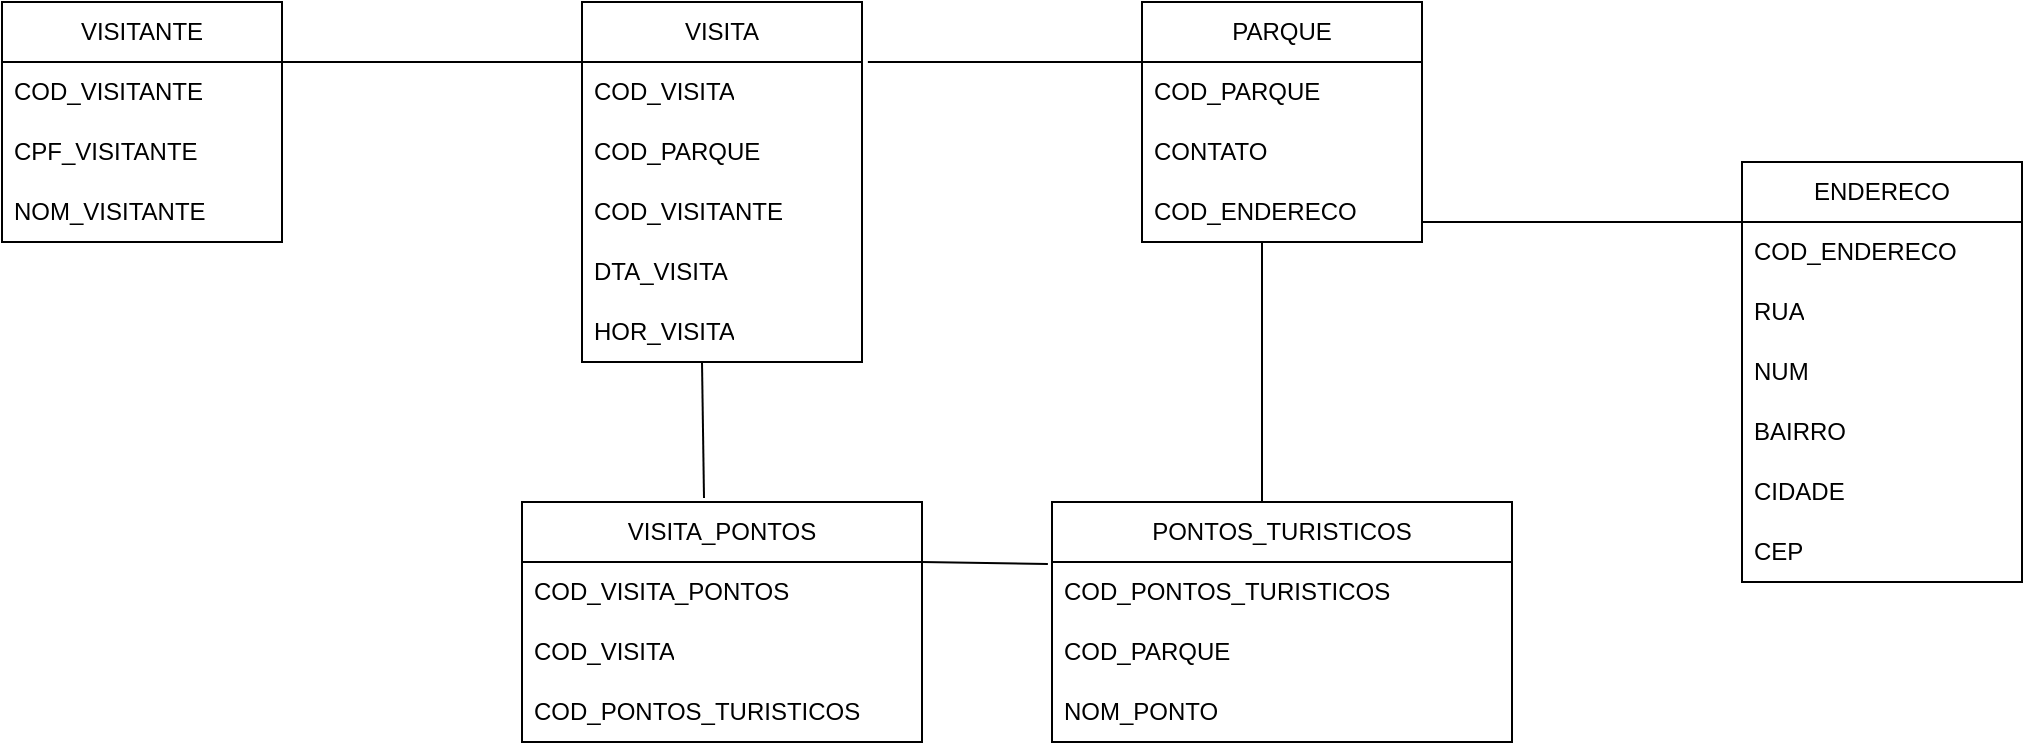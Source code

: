 <mxfile version="21.7.5" type="google">
  <diagram name="Página-1" id="EkNu8nf2WDGn7b4xasiE">
    <mxGraphModel grid="1" page="1" gridSize="10" guides="1" tooltips="1" connect="1" arrows="1" fold="1" pageScale="1" pageWidth="827" pageHeight="1169" math="0" shadow="0">
      <root>
        <mxCell id="0" />
        <mxCell id="1" parent="0" />
        <mxCell id="JmyUMcoRIinaRBtTg8_--1" value="PARQUE" style="swimlane;fontStyle=0;childLayout=stackLayout;horizontal=1;startSize=30;horizontalStack=0;resizeParent=1;resizeParentMax=0;resizeLast=0;collapsible=1;marginBottom=0;whiteSpace=wrap;html=1;" vertex="1" parent="1">
          <mxGeometry x="620" y="330" width="140" height="120" as="geometry" />
        </mxCell>
        <mxCell id="JmyUMcoRIinaRBtTg8_--3" value="COD_PARQUE" style="text;strokeColor=none;fillColor=none;align=left;verticalAlign=middle;spacingLeft=4;spacingRight=4;overflow=hidden;points=[[0,0.5],[1,0.5]];portConstraint=eastwest;rotatable=0;whiteSpace=wrap;html=1;" vertex="1" parent="JmyUMcoRIinaRBtTg8_--1">
          <mxGeometry y="30" width="140" height="30" as="geometry" />
        </mxCell>
        <mxCell id="JmyUMcoRIinaRBtTg8_--5" value="CONTATO" style="text;strokeColor=none;fillColor=none;align=left;verticalAlign=middle;spacingLeft=4;spacingRight=4;overflow=hidden;points=[[0,0.5],[1,0.5]];portConstraint=eastwest;rotatable=0;whiteSpace=wrap;html=1;" vertex="1" parent="JmyUMcoRIinaRBtTg8_--1">
          <mxGeometry y="60" width="140" height="30" as="geometry" />
        </mxCell>
        <mxCell id="JmyUMcoRIinaRBtTg8_--4" value="COD_ENDERECO" style="text;strokeColor=none;fillColor=none;align=left;verticalAlign=middle;spacingLeft=4;spacingRight=4;overflow=hidden;points=[[0,0.5],[1,0.5]];portConstraint=eastwest;rotatable=0;whiteSpace=wrap;html=1;" vertex="1" parent="JmyUMcoRIinaRBtTg8_--1">
          <mxGeometry y="90" width="140" height="30" as="geometry" />
        </mxCell>
        <mxCell id="JmyUMcoRIinaRBtTg8_--7" value="PONTOS_TURISTICOS" style="swimlane;fontStyle=0;childLayout=stackLayout;horizontal=1;startSize=30;horizontalStack=0;resizeParent=1;resizeParentMax=0;resizeLast=0;collapsible=1;marginBottom=0;whiteSpace=wrap;html=1;" vertex="1" parent="1">
          <mxGeometry x="575" y="580" width="230" height="120" as="geometry" />
        </mxCell>
        <mxCell id="JmyUMcoRIinaRBtTg8_--8" value="COD_PONTOS_TURISTICOS" style="text;strokeColor=none;fillColor=none;align=left;verticalAlign=middle;spacingLeft=4;spacingRight=4;overflow=hidden;points=[[0,0.5],[1,0.5]];portConstraint=eastwest;rotatable=0;whiteSpace=wrap;html=1;" vertex="1" parent="JmyUMcoRIinaRBtTg8_--7">
          <mxGeometry y="30" width="230" height="30" as="geometry" />
        </mxCell>
        <mxCell id="JmyUMcoRIinaRBtTg8_--43" value="COD_PARQUE" style="text;strokeColor=none;fillColor=none;align=left;verticalAlign=middle;spacingLeft=4;spacingRight=4;overflow=hidden;points=[[0,0.5],[1,0.5]];portConstraint=eastwest;rotatable=0;whiteSpace=wrap;html=1;" vertex="1" parent="JmyUMcoRIinaRBtTg8_--7">
          <mxGeometry y="60" width="230" height="30" as="geometry" />
        </mxCell>
        <mxCell id="JmyUMcoRIinaRBtTg8_--9" value="NOM_PONTO" style="text;strokeColor=none;fillColor=none;align=left;verticalAlign=middle;spacingLeft=4;spacingRight=4;overflow=hidden;points=[[0,0.5],[1,0.5]];portConstraint=eastwest;rotatable=0;whiteSpace=wrap;html=1;" vertex="1" parent="JmyUMcoRIinaRBtTg8_--7">
          <mxGeometry y="90" width="230" height="30" as="geometry" />
        </mxCell>
        <mxCell id="JmyUMcoRIinaRBtTg8_--11" value="VISITANTE" style="swimlane;fontStyle=0;childLayout=stackLayout;horizontal=1;startSize=30;horizontalStack=0;resizeParent=1;resizeParentMax=0;resizeLast=0;collapsible=1;marginBottom=0;whiteSpace=wrap;html=1;" vertex="1" parent="1">
          <mxGeometry x="50" y="330" width="140" height="120" as="geometry" />
        </mxCell>
        <mxCell id="JmyUMcoRIinaRBtTg8_--12" value="COD_VISITANTE" style="text;strokeColor=none;fillColor=none;align=left;verticalAlign=middle;spacingLeft=4;spacingRight=4;overflow=hidden;points=[[0,0.5],[1,0.5]];portConstraint=eastwest;rotatable=0;whiteSpace=wrap;html=1;" vertex="1" parent="JmyUMcoRIinaRBtTg8_--11">
          <mxGeometry y="30" width="140" height="30" as="geometry" />
        </mxCell>
        <mxCell id="JmyUMcoRIinaRBtTg8_--23" value="CPF_VISITANTE" style="text;strokeColor=none;fillColor=none;align=left;verticalAlign=middle;spacingLeft=4;spacingRight=4;overflow=hidden;points=[[0,0.5],[1,0.5]];portConstraint=eastwest;rotatable=0;whiteSpace=wrap;html=1;" vertex="1" parent="JmyUMcoRIinaRBtTg8_--11">
          <mxGeometry y="60" width="140" height="30" as="geometry" />
        </mxCell>
        <mxCell id="JmyUMcoRIinaRBtTg8_--13" value="NOM_VISITANTE" style="text;strokeColor=none;fillColor=none;align=left;verticalAlign=middle;spacingLeft=4;spacingRight=4;overflow=hidden;points=[[0,0.5],[1,0.5]];portConstraint=eastwest;rotatable=0;whiteSpace=wrap;html=1;" vertex="1" parent="JmyUMcoRIinaRBtTg8_--11">
          <mxGeometry y="90" width="140" height="30" as="geometry" />
        </mxCell>
        <mxCell id="JmyUMcoRIinaRBtTg8_--24" value="VISITA" style="swimlane;fontStyle=0;childLayout=stackLayout;horizontal=1;startSize=30;horizontalStack=0;resizeParent=1;resizeParentMax=0;resizeLast=0;collapsible=1;marginBottom=0;whiteSpace=wrap;html=1;" vertex="1" parent="1">
          <mxGeometry x="340" y="330" width="140" height="180" as="geometry" />
        </mxCell>
        <mxCell id="JmyUMcoRIinaRBtTg8_--25" value="COD_VISITA" style="text;strokeColor=none;fillColor=none;align=left;verticalAlign=middle;spacingLeft=4;spacingRight=4;overflow=hidden;points=[[0,0.5],[1,0.5]];portConstraint=eastwest;rotatable=0;whiteSpace=wrap;html=1;" vertex="1" parent="JmyUMcoRIinaRBtTg8_--24">
          <mxGeometry y="30" width="140" height="30" as="geometry" />
        </mxCell>
        <mxCell id="JmyUMcoRIinaRBtTg8_--30" value="COD_PARQUE" style="text;strokeColor=none;fillColor=none;align=left;verticalAlign=middle;spacingLeft=4;spacingRight=4;overflow=hidden;points=[[0,0.5],[1,0.5]];portConstraint=eastwest;rotatable=0;whiteSpace=wrap;html=1;" vertex="1" parent="JmyUMcoRIinaRBtTg8_--24">
          <mxGeometry y="60" width="140" height="30" as="geometry" />
        </mxCell>
        <mxCell id="JmyUMcoRIinaRBtTg8_--31" value="COD_VISITANTE" style="text;strokeColor=none;fillColor=none;align=left;verticalAlign=middle;spacingLeft=4;spacingRight=4;overflow=hidden;points=[[0,0.5],[1,0.5]];portConstraint=eastwest;rotatable=0;whiteSpace=wrap;html=1;" vertex="1" parent="JmyUMcoRIinaRBtTg8_--24">
          <mxGeometry y="90" width="140" height="30" as="geometry" />
        </mxCell>
        <mxCell id="JmyUMcoRIinaRBtTg8_--26" value="DTA_VISITA" style="text;strokeColor=none;fillColor=none;align=left;verticalAlign=middle;spacingLeft=4;spacingRight=4;overflow=hidden;points=[[0,0.5],[1,0.5]];portConstraint=eastwest;rotatable=0;whiteSpace=wrap;html=1;" vertex="1" parent="JmyUMcoRIinaRBtTg8_--24">
          <mxGeometry y="120" width="140" height="30" as="geometry" />
        </mxCell>
        <mxCell id="JmyUMcoRIinaRBtTg8_--27" value="HOR_VISITA" style="text;strokeColor=none;fillColor=none;align=left;verticalAlign=middle;spacingLeft=4;spacingRight=4;overflow=hidden;points=[[0,0.5],[1,0.5]];portConstraint=eastwest;rotatable=0;whiteSpace=wrap;html=1;" vertex="1" parent="JmyUMcoRIinaRBtTg8_--24">
          <mxGeometry y="150" width="140" height="30" as="geometry" />
        </mxCell>
        <mxCell id="JmyUMcoRIinaRBtTg8_--28" value="" style="endArrow=none;html=1;rounded=0;entryX=0;entryY=0;entryDx=0;entryDy=0;entryPerimeter=0;" edge="1" parent="1" target="JmyUMcoRIinaRBtTg8_--25">
          <mxGeometry width="50" height="50" relative="1" as="geometry">
            <mxPoint x="190" y="360" as="sourcePoint" />
            <mxPoint x="240" y="310" as="targetPoint" />
          </mxGeometry>
        </mxCell>
        <mxCell id="JmyUMcoRIinaRBtTg8_--29" value="" style="endArrow=none;html=1;rounded=0;exitX=1.021;exitY=0;exitDx=0;exitDy=0;exitPerimeter=0;" edge="1" parent="1" source="JmyUMcoRIinaRBtTg8_--25">
          <mxGeometry width="50" height="50" relative="1" as="geometry">
            <mxPoint x="570" y="410" as="sourcePoint" />
            <mxPoint x="620" y="360" as="targetPoint" />
          </mxGeometry>
        </mxCell>
        <mxCell id="JmyUMcoRIinaRBtTg8_--32" value="" style="endArrow=none;html=1;rounded=0;" edge="1" parent="1">
          <mxGeometry width="50" height="50" relative="1" as="geometry">
            <mxPoint x="680" y="580" as="sourcePoint" />
            <mxPoint x="680" y="450" as="targetPoint" />
          </mxGeometry>
        </mxCell>
        <mxCell id="JmyUMcoRIinaRBtTg8_--33" value="VISITA_PONTOS" style="swimlane;fontStyle=0;childLayout=stackLayout;horizontal=1;startSize=30;horizontalStack=0;resizeParent=1;resizeParentMax=0;resizeLast=0;collapsible=1;marginBottom=0;whiteSpace=wrap;html=1;" vertex="1" parent="1">
          <mxGeometry x="310" y="580" width="200" height="120" as="geometry" />
        </mxCell>
        <mxCell id="JmyUMcoRIinaRBtTg8_--34" value="COD_VISITA_PONTOS" style="text;strokeColor=none;fillColor=none;align=left;verticalAlign=middle;spacingLeft=4;spacingRight=4;overflow=hidden;points=[[0,0.5],[1,0.5]];portConstraint=eastwest;rotatable=0;whiteSpace=wrap;html=1;" vertex="1" parent="JmyUMcoRIinaRBtTg8_--33">
          <mxGeometry y="30" width="200" height="30" as="geometry" />
        </mxCell>
        <mxCell id="JmyUMcoRIinaRBtTg8_--35" value="COD_VISITA" style="text;strokeColor=none;fillColor=none;align=left;verticalAlign=middle;spacingLeft=4;spacingRight=4;overflow=hidden;points=[[0,0.5],[1,0.5]];portConstraint=eastwest;rotatable=0;whiteSpace=wrap;html=1;" vertex="1" parent="JmyUMcoRIinaRBtTg8_--33">
          <mxGeometry y="60" width="200" height="30" as="geometry" />
        </mxCell>
        <mxCell id="JmyUMcoRIinaRBtTg8_--36" value="COD_PONTOS_TURISTICOS" style="text;strokeColor=none;fillColor=none;align=left;verticalAlign=middle;spacingLeft=4;spacingRight=4;overflow=hidden;points=[[0,0.5],[1,0.5]];portConstraint=eastwest;rotatable=0;whiteSpace=wrap;html=1;" vertex="1" parent="JmyUMcoRIinaRBtTg8_--33">
          <mxGeometry y="90" width="200" height="30" as="geometry" />
        </mxCell>
        <mxCell id="JmyUMcoRIinaRBtTg8_--37" value="" style="endArrow=none;html=1;rounded=0;exitX=0.455;exitY=-0.017;exitDx=0;exitDy=0;exitPerimeter=0;" edge="1" parent="1" source="JmyUMcoRIinaRBtTg8_--33">
          <mxGeometry width="50" height="50" relative="1" as="geometry">
            <mxPoint x="350" y="560" as="sourcePoint" />
            <mxPoint x="400" y="510" as="targetPoint" />
          </mxGeometry>
        </mxCell>
        <mxCell id="JmyUMcoRIinaRBtTg8_--38" value="" style="endArrow=none;html=1;rounded=0;entryX=-0.009;entryY=0.033;entryDx=0;entryDy=0;entryPerimeter=0;" edge="1" parent="1" target="JmyUMcoRIinaRBtTg8_--8">
          <mxGeometry width="50" height="50" relative="1" as="geometry">
            <mxPoint x="510" y="610" as="sourcePoint" />
            <mxPoint x="560" y="560" as="targetPoint" />
          </mxGeometry>
        </mxCell>
        <mxCell id="JmyUMcoRIinaRBtTg8_--44" value="ENDERECO" style="swimlane;fontStyle=0;childLayout=stackLayout;horizontal=1;startSize=30;horizontalStack=0;resizeParent=1;resizeParentMax=0;resizeLast=0;collapsible=1;marginBottom=0;whiteSpace=wrap;html=1;" vertex="1" parent="1">
          <mxGeometry x="920" y="410" width="140" height="210" as="geometry" />
        </mxCell>
        <mxCell id="JmyUMcoRIinaRBtTg8_--45" value="COD_ENDERECO" style="text;strokeColor=none;fillColor=none;align=left;verticalAlign=middle;spacingLeft=4;spacingRight=4;overflow=hidden;points=[[0,0.5],[1,0.5]];portConstraint=eastwest;rotatable=0;whiteSpace=wrap;html=1;" vertex="1" parent="JmyUMcoRIinaRBtTg8_--44">
          <mxGeometry y="30" width="140" height="30" as="geometry" />
        </mxCell>
        <mxCell id="JmyUMcoRIinaRBtTg8_--46" value="RUA" style="text;strokeColor=none;fillColor=none;align=left;verticalAlign=middle;spacingLeft=4;spacingRight=4;overflow=hidden;points=[[0,0.5],[1,0.5]];portConstraint=eastwest;rotatable=0;whiteSpace=wrap;html=1;" vertex="1" parent="JmyUMcoRIinaRBtTg8_--44">
          <mxGeometry y="60" width="140" height="30" as="geometry" />
        </mxCell>
        <mxCell id="JmyUMcoRIinaRBtTg8_--47" value="NUM" style="text;strokeColor=none;fillColor=none;align=left;verticalAlign=middle;spacingLeft=4;spacingRight=4;overflow=hidden;points=[[0,0.5],[1,0.5]];portConstraint=eastwest;rotatable=0;whiteSpace=wrap;html=1;" vertex="1" parent="JmyUMcoRIinaRBtTg8_--44">
          <mxGeometry y="90" width="140" height="30" as="geometry" />
        </mxCell>
        <mxCell id="JmyUMcoRIinaRBtTg8_--48" value="BAIRRO" style="text;strokeColor=none;fillColor=none;align=left;verticalAlign=middle;spacingLeft=4;spacingRight=4;overflow=hidden;points=[[0,0.5],[1,0.5]];portConstraint=eastwest;rotatable=0;whiteSpace=wrap;html=1;" vertex="1" parent="JmyUMcoRIinaRBtTg8_--44">
          <mxGeometry y="120" width="140" height="30" as="geometry" />
        </mxCell>
        <mxCell id="JmyUMcoRIinaRBtTg8_--49" value="CIDADE" style="text;strokeColor=none;fillColor=none;align=left;verticalAlign=middle;spacingLeft=4;spacingRight=4;overflow=hidden;points=[[0,0.5],[1,0.5]];portConstraint=eastwest;rotatable=0;whiteSpace=wrap;html=1;" vertex="1" parent="JmyUMcoRIinaRBtTg8_--44">
          <mxGeometry y="150" width="140" height="30" as="geometry" />
        </mxCell>
        <mxCell id="JmyUMcoRIinaRBtTg8_--50" value="CEP" style="text;strokeColor=none;fillColor=none;align=left;verticalAlign=middle;spacingLeft=4;spacingRight=4;overflow=hidden;points=[[0,0.5],[1,0.5]];portConstraint=eastwest;rotatable=0;whiteSpace=wrap;html=1;" vertex="1" parent="JmyUMcoRIinaRBtTg8_--44">
          <mxGeometry y="180" width="140" height="30" as="geometry" />
        </mxCell>
        <mxCell id="JmyUMcoRIinaRBtTg8_--52" value="" style="endArrow=none;html=1;rounded=0;entryX=0;entryY=0;entryDx=0;entryDy=0;entryPerimeter=0;" edge="1" parent="1" target="JmyUMcoRIinaRBtTg8_--45">
          <mxGeometry width="50" height="50" relative="1" as="geometry">
            <mxPoint x="760" y="440" as="sourcePoint" />
            <mxPoint x="810" y="390" as="targetPoint" />
          </mxGeometry>
        </mxCell>
      </root>
    </mxGraphModel>
  </diagram>
</mxfile>
